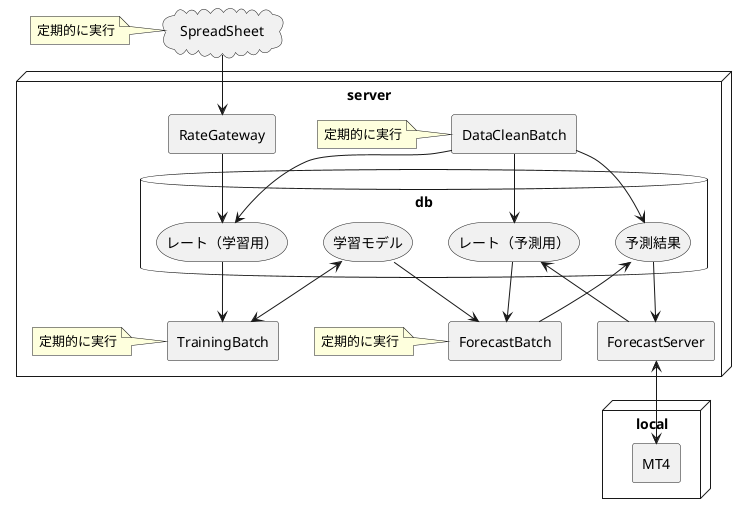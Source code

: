 @startuml bin-option-rust

cloud gas [
    SpreadSheet
]
note left of gas
定期的に実行
end note

node server {
    database db {
        storage models [
            学習モデル
        ]
        storage rates [
            レート（学習用）
        ]
        storage histories [
            レート（予測用）
        ]
        storage forecast [
            予測結果
        ]
    }

    agent ForecastServer

    agent ForecastBatch
    note left of ForecastBatch
    定期的に実行
    end note

    agent RateGateway

    agent TrainingBatch
    note left of TrainingBatch
    定期的に実行
    end note

    agent DataCleanBatch
    note left of DataCleanBatch
    定期的に実行
    end note
}

node local {
    agent MT4
}

histories <-- ForecastServer
forecast --> ForecastServer
ForecastServer <--> MT4

models --> ForecastBatch
histories --> ForecastBatch
forecast <-- ForecastBatch

models <--> TrainingBatch
rates -->TrainingBatch

gas --> RateGateway
RateGateway --> rates

DataCleanBatch --> rates
DataCleanBatch --> histories
DataCleanBatch --> forecast

@enduml
